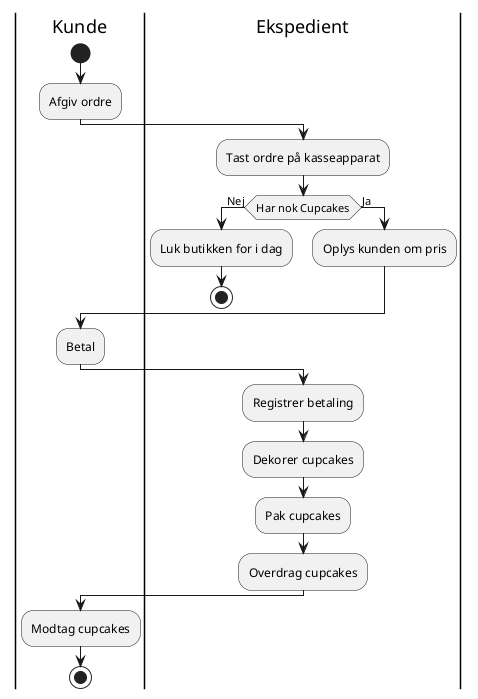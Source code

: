 @startuml
'https://plantuml.com/activity-diagram-beta

|Kunde|
start
:Afgiv ordre;

|Ekspedient|
:Tast ordre på kasseapparat;
if (Har nok Cupcakes) then (Nej)
  :Luk butikken for i dag;
  stop
else (Ja)
  :Oplys kunden om pris;
endif
|Kunde|
:Betal;

|Ekspedient|
:Registrer betaling;
:Dekorer cupcakes;
:Pak cupcakes;
:Overdrag cupcakes;

|Kunde|
:Modtag cupcakes;

stop
@enduml